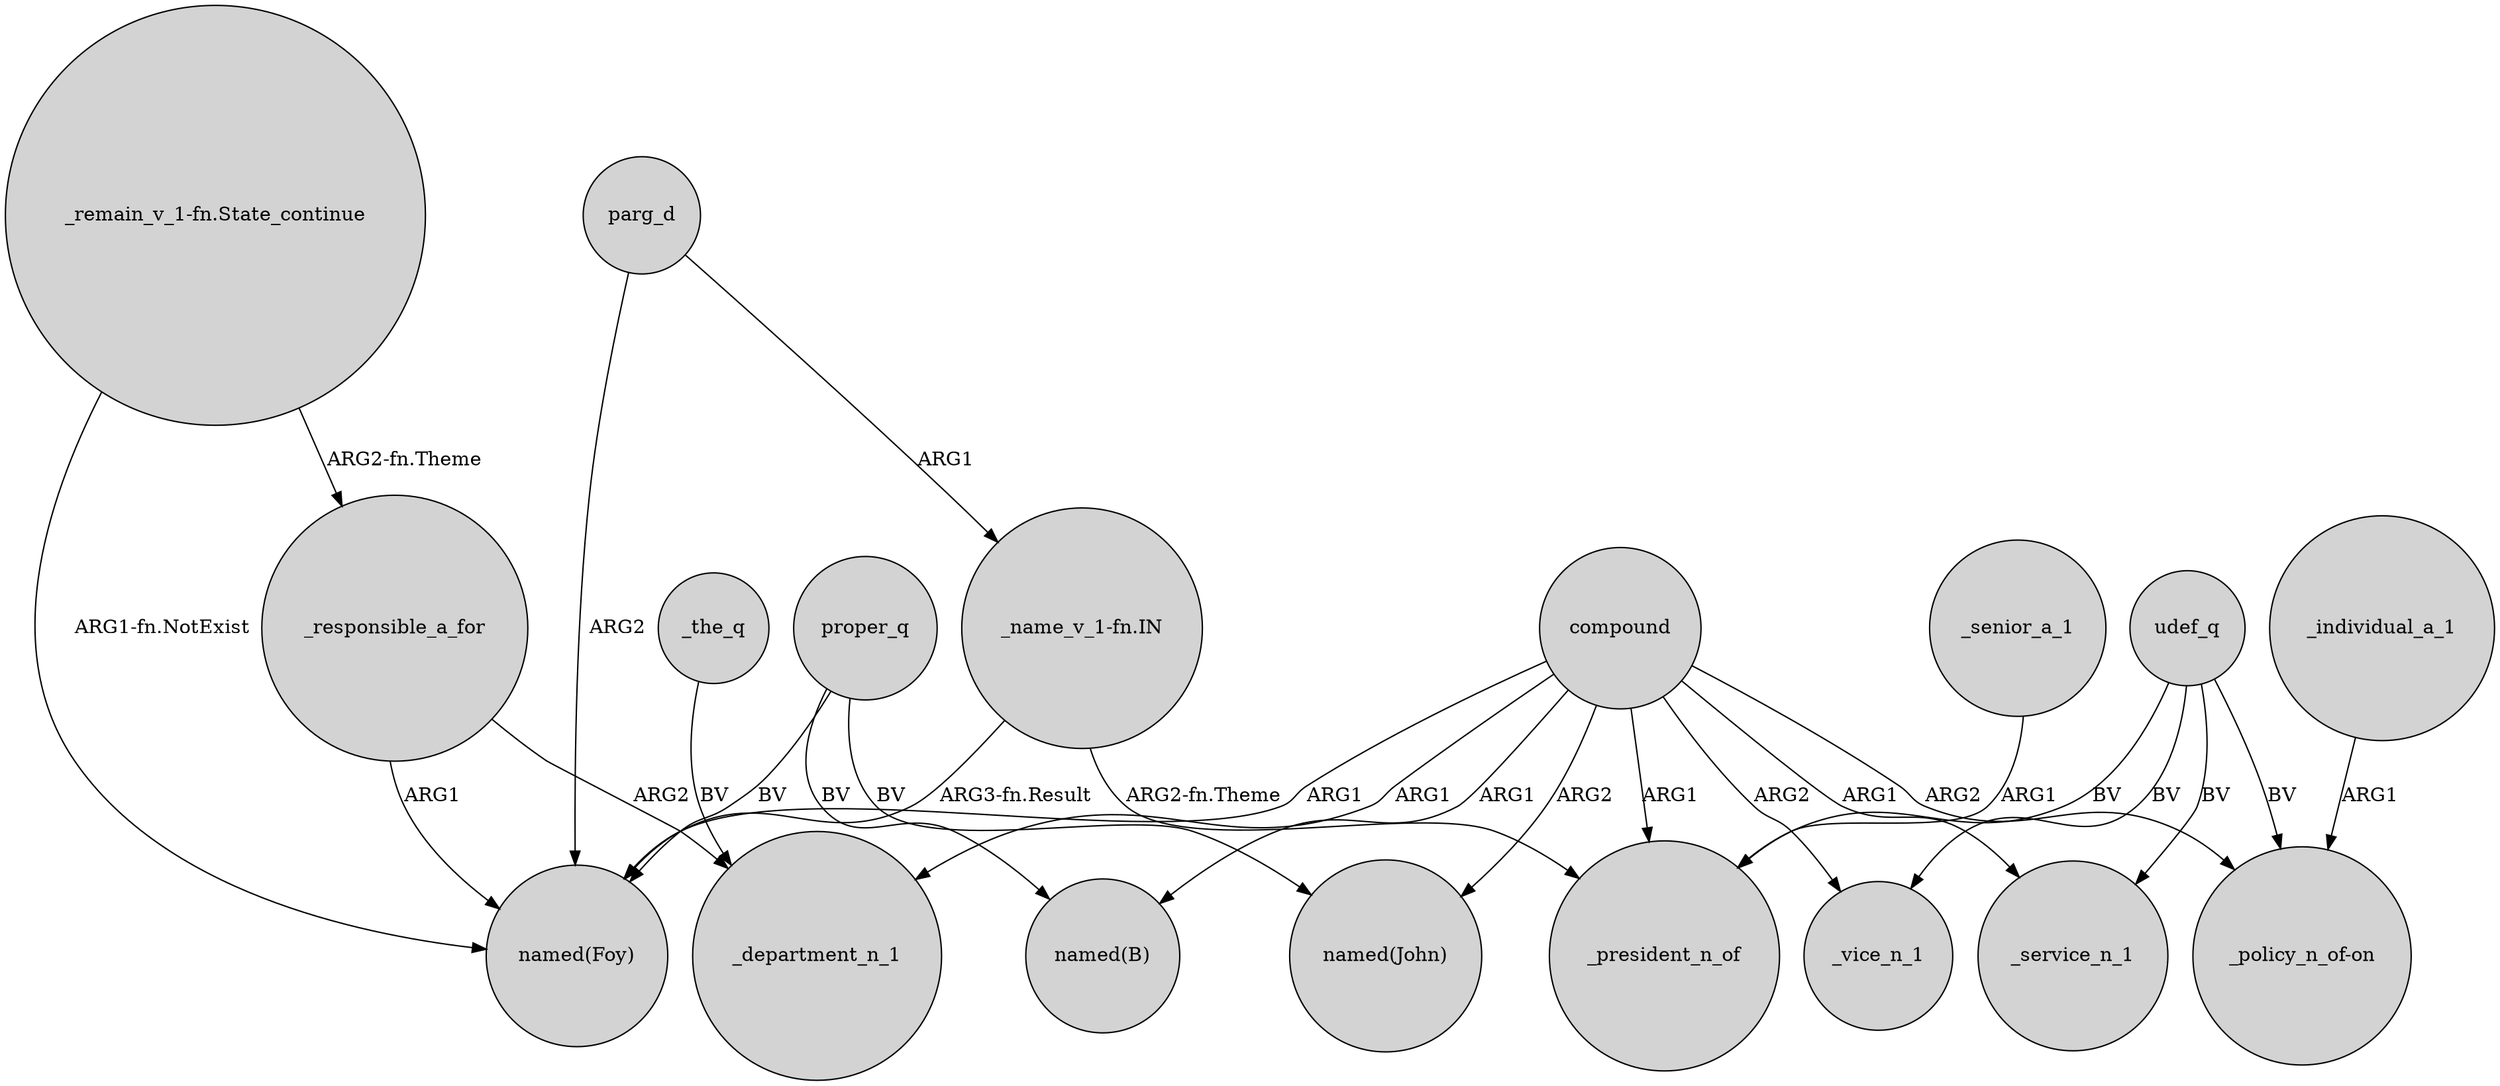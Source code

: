 digraph {
	node [shape=circle style=filled]
	compound -> "named(John)" [label=ARG2]
	compound -> _vice_n_1 [label=ARG2]
	_responsible_a_for -> _department_n_1 [label=ARG2]
	proper_q -> "named(Foy)" [label=BV]
	compound -> "_policy_n_of-on" [label=ARG2]
	compound -> "named(Foy)" [label=ARG1]
	parg_d -> "named(Foy)" [label=ARG2]
	compound -> _department_n_1 [label=ARG1]
	proper_q -> "named(B)" [label=BV]
	_senior_a_1 -> _president_n_of [label=ARG1]
	"_remain_v_1-fn.State_continue" -> "named(Foy)" [label="ARG1-fn.NotExist"]
	udef_q -> "_policy_n_of-on" [label=BV]
	udef_q -> _vice_n_1 [label=BV]
	_the_q -> _department_n_1 [label=BV]
	"_name_v_1-fn.IN" -> _president_n_of [label="ARG2-fn.Theme"]
	udef_q -> _service_n_1 [label=BV]
	compound -> _president_n_of [label=ARG1]
	udef_q -> _president_n_of [label=BV]
	_individual_a_1 -> "_policy_n_of-on" [label=ARG1]
	"_name_v_1-fn.IN" -> "named(Foy)" [label="ARG3-fn.Result"]
	compound -> "named(B)" [label=ARG1]
	"_remain_v_1-fn.State_continue" -> _responsible_a_for [label="ARG2-fn.Theme"]
	_responsible_a_for -> "named(Foy)" [label=ARG1]
	proper_q -> "named(John)" [label=BV]
	compound -> _service_n_1 [label=ARG1]
	parg_d -> "_name_v_1-fn.IN" [label=ARG1]
}
